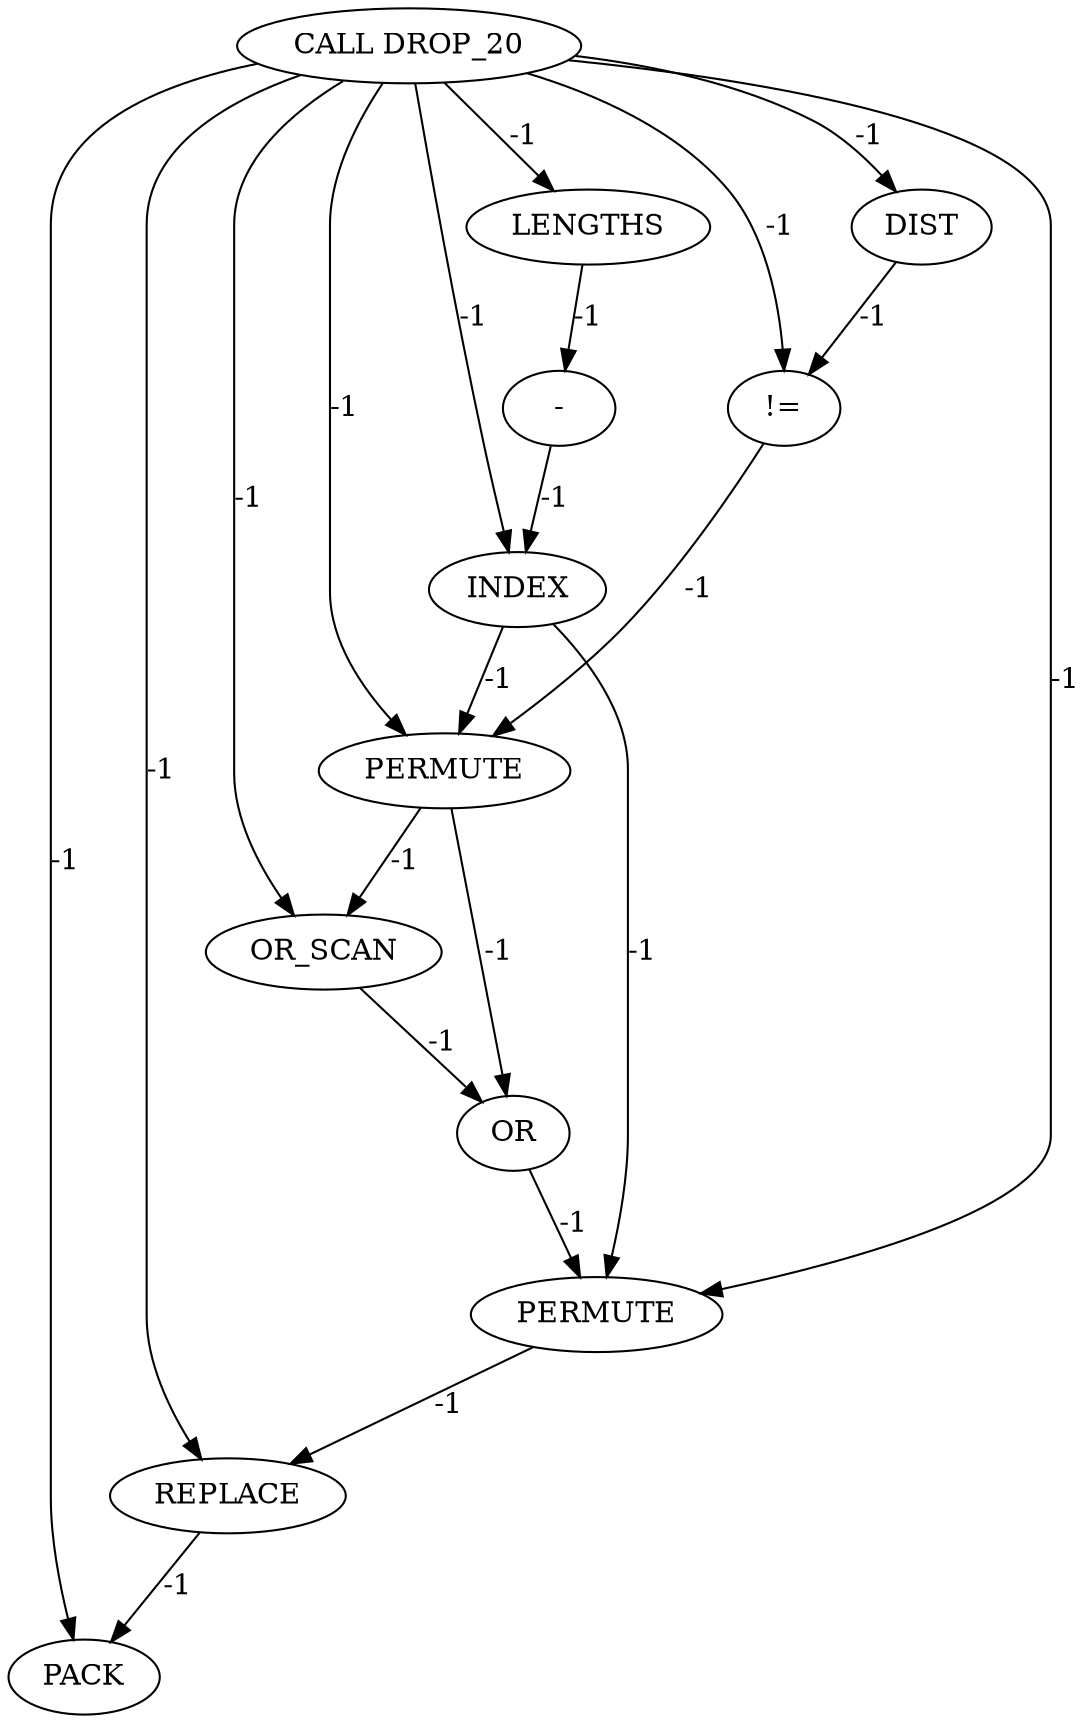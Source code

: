 digraph {
	is_B_INST_5470 [label=INDEX cost=0]
	is_B_INST_5460 [label=LENGTHS cost=0]
	is_B_INST_5456 [label="!=" cost=0]
	is_B_INST_5517 [label=PERMUTE cost=0]
	is_B_INST_5478 [label=PERMUTE cost=0]
	is_B_INST_1206 [label="CALL DROP_20" cost=0]
	is_B_INST_5453 [label=DIST cost=0]
	is_B_INST_5543 [label=PACK cost=0]
	is_B_INST_5462 [label="-" cost=0]
	is_B_INST_5495 [label=OR cost=0]
	is_B_INST_5482 [label=OR_SCAN cost=0]
	is_B_INST_5526 [label=REPLACE cost=0]
	is_B_INST_5470 -> is_B_INST_5478 [label=-1 cost=-1]
	is_B_INST_5470 -> is_B_INST_5517 [label=-1 cost=-1]
	is_B_INST_5460 -> is_B_INST_5462 [label=-1 cost=-1]
	is_B_INST_5456 -> is_B_INST_5478 [label=-1 cost=-1]
	is_B_INST_5517 -> is_B_INST_5526 [label=-1 cost=-1]
	is_B_INST_5478 -> is_B_INST_5482 [label=-1 cost=-1]
	is_B_INST_5478 -> is_B_INST_5495 [label=-1 cost=-1]
	is_B_INST_1206 -> is_B_INST_5453 [label=-1 cost=-1]
	is_B_INST_1206 -> is_B_INST_5456 [label=-1 cost=-1]
	is_B_INST_1206 -> is_B_INST_5460 [label=-1 cost=-1]
	is_B_INST_1206 -> is_B_INST_5470 [label=-1 cost=-1]
	is_B_INST_1206 -> is_B_INST_5478 [label=-1 cost=-1]
	is_B_INST_1206 -> is_B_INST_5482 [label=-1 cost=-1]
	is_B_INST_1206 -> is_B_INST_5517 [label=-1 cost=-1]
	is_B_INST_1206 -> is_B_INST_5526 [label=-1 cost=-1]
	is_B_INST_1206 -> is_B_INST_5543 [label=-1 cost=-1]
	is_B_INST_5453 -> is_B_INST_5456 [label=-1 cost=-1]
	is_B_INST_5462 -> is_B_INST_5470 [label=-1 cost=-1]
	is_B_INST_5495 -> is_B_INST_5517 [label=-1 cost=-1]
	is_B_INST_5482 -> is_B_INST_5495 [label=-1 cost=-1]
	is_B_INST_5526 -> is_B_INST_5543 [label=-1 cost=-1]
}
